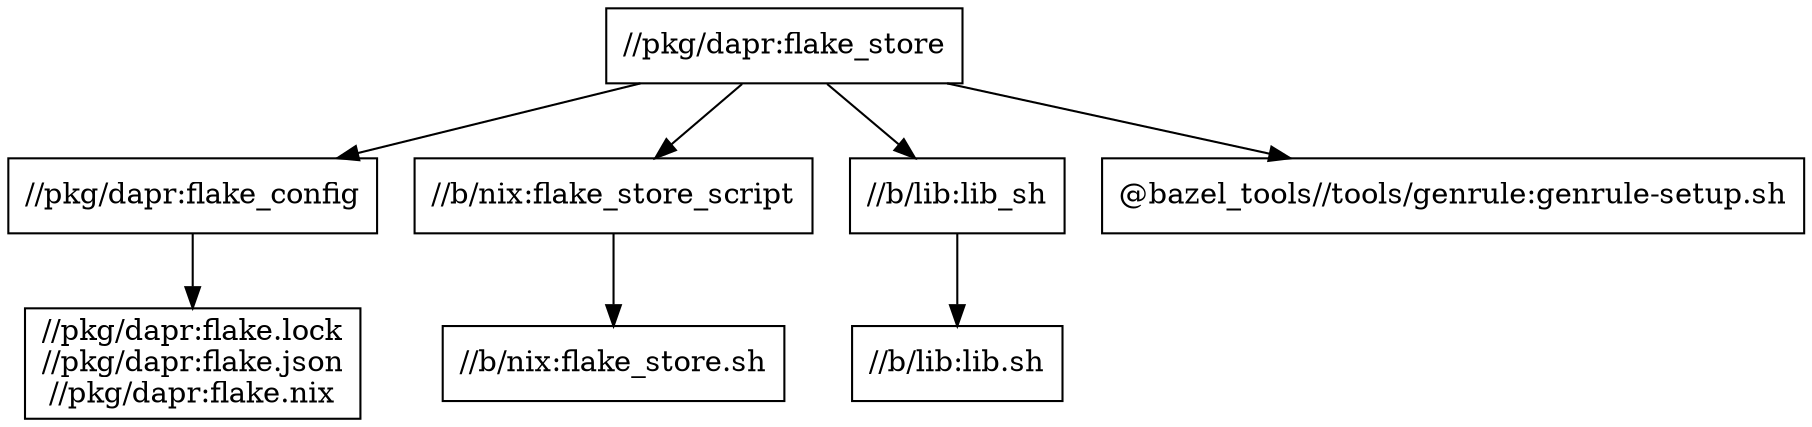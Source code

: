digraph mygraph {
  node [shape=box];
  "//pkg/dapr:flake_store"
  "//pkg/dapr:flake_store" -> "//pkg/dapr:flake_config"
  "//pkg/dapr:flake_store" -> "//b/nix:flake_store_script"
  "//pkg/dapr:flake_store" -> "//b/lib:lib_sh"
  "//pkg/dapr:flake_store" -> "@bazel_tools//tools/genrule:genrule-setup.sh"
  "@bazel_tools//tools/genrule:genrule-setup.sh"
  "//b/lib:lib_sh"
  "//b/lib:lib_sh" -> "//b/lib:lib.sh"
  "//b/lib:lib.sh"
  "//b/nix:flake_store_script"
  "//b/nix:flake_store_script" -> "//b/nix:flake_store.sh"
  "//b/nix:flake_store.sh"
  "//pkg/dapr:flake_config"
  "//pkg/dapr:flake_config" -> "//pkg/dapr:flake.lock\n//pkg/dapr:flake.json\n//pkg/dapr:flake.nix"
  "//pkg/dapr:flake.lock\n//pkg/dapr:flake.json\n//pkg/dapr:flake.nix"
}
